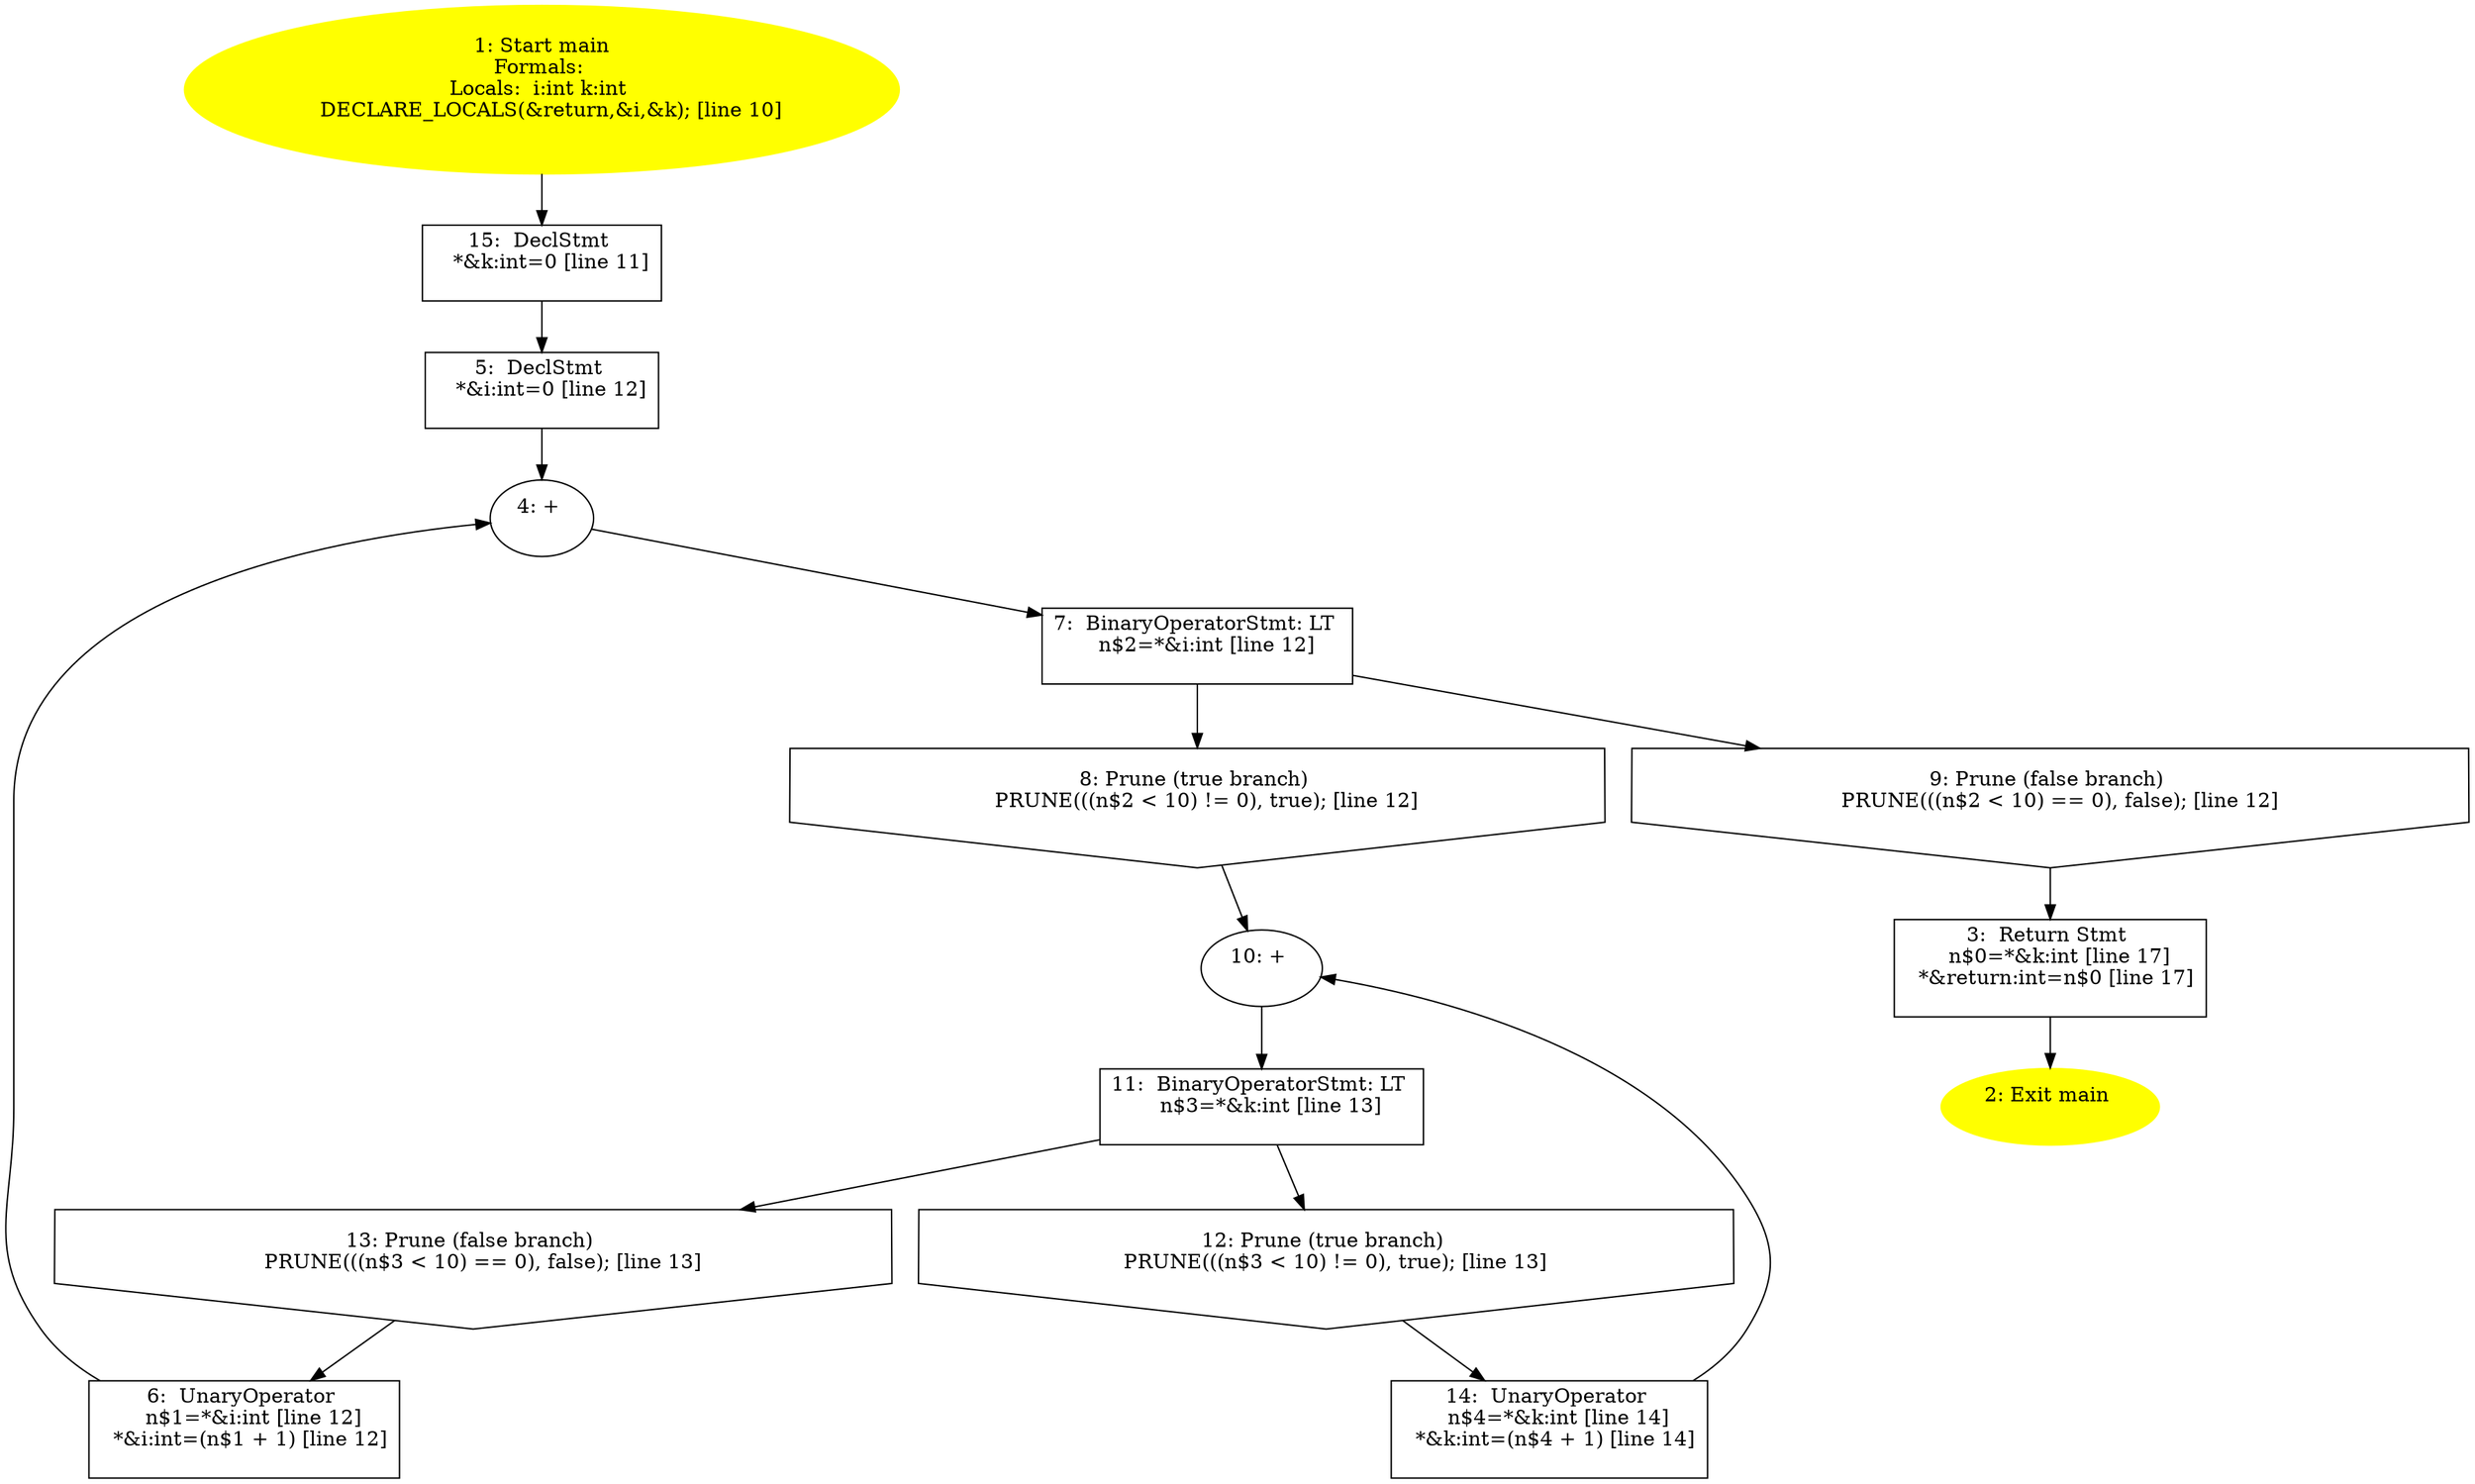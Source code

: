/* @generated */
digraph iCFG {
"main.fad58de7366495db4650cfefac2fcd61_15" [label="15:  DeclStmt \n   *&k:int=0 [line 11]\n " shape="box"]
	

	 "main.fad58de7366495db4650cfefac2fcd61_15" -> "main.fad58de7366495db4650cfefac2fcd61_5" ;
"main.fad58de7366495db4650cfefac2fcd61_14" [label="14:  UnaryOperator \n   n$4=*&k:int [line 14]\n  *&k:int=(n$4 + 1) [line 14]\n " shape="box"]
	

	 "main.fad58de7366495db4650cfefac2fcd61_14" -> "main.fad58de7366495db4650cfefac2fcd61_10" ;
"main.fad58de7366495db4650cfefac2fcd61_13" [label="13: Prune (false branch) \n   PRUNE(((n$3 < 10) == 0), false); [line 13]\n " shape="invhouse"]
	

	 "main.fad58de7366495db4650cfefac2fcd61_13" -> "main.fad58de7366495db4650cfefac2fcd61_6" ;
"main.fad58de7366495db4650cfefac2fcd61_12" [label="12: Prune (true branch) \n   PRUNE(((n$3 < 10) != 0), true); [line 13]\n " shape="invhouse"]
	

	 "main.fad58de7366495db4650cfefac2fcd61_12" -> "main.fad58de7366495db4650cfefac2fcd61_14" ;
"main.fad58de7366495db4650cfefac2fcd61_11" [label="11:  BinaryOperatorStmt: LT \n   n$3=*&k:int [line 13]\n " shape="box"]
	

	 "main.fad58de7366495db4650cfefac2fcd61_11" -> "main.fad58de7366495db4650cfefac2fcd61_12" ;
	 "main.fad58de7366495db4650cfefac2fcd61_11" -> "main.fad58de7366495db4650cfefac2fcd61_13" ;
"main.fad58de7366495db4650cfefac2fcd61_10" [label="10: + \n  " ]
	

	 "main.fad58de7366495db4650cfefac2fcd61_10" -> "main.fad58de7366495db4650cfefac2fcd61_11" ;
"main.fad58de7366495db4650cfefac2fcd61_9" [label="9: Prune (false branch) \n   PRUNE(((n$2 < 10) == 0), false); [line 12]\n " shape="invhouse"]
	

	 "main.fad58de7366495db4650cfefac2fcd61_9" -> "main.fad58de7366495db4650cfefac2fcd61_3" ;
"main.fad58de7366495db4650cfefac2fcd61_8" [label="8: Prune (true branch) \n   PRUNE(((n$2 < 10) != 0), true); [line 12]\n " shape="invhouse"]
	

	 "main.fad58de7366495db4650cfefac2fcd61_8" -> "main.fad58de7366495db4650cfefac2fcd61_10" ;
"main.fad58de7366495db4650cfefac2fcd61_7" [label="7:  BinaryOperatorStmt: LT \n   n$2=*&i:int [line 12]\n " shape="box"]
	

	 "main.fad58de7366495db4650cfefac2fcd61_7" -> "main.fad58de7366495db4650cfefac2fcd61_8" ;
	 "main.fad58de7366495db4650cfefac2fcd61_7" -> "main.fad58de7366495db4650cfefac2fcd61_9" ;
"main.fad58de7366495db4650cfefac2fcd61_6" [label="6:  UnaryOperator \n   n$1=*&i:int [line 12]\n  *&i:int=(n$1 + 1) [line 12]\n " shape="box"]
	

	 "main.fad58de7366495db4650cfefac2fcd61_6" -> "main.fad58de7366495db4650cfefac2fcd61_4" ;
"main.fad58de7366495db4650cfefac2fcd61_5" [label="5:  DeclStmt \n   *&i:int=0 [line 12]\n " shape="box"]
	

	 "main.fad58de7366495db4650cfefac2fcd61_5" -> "main.fad58de7366495db4650cfefac2fcd61_4" ;
"main.fad58de7366495db4650cfefac2fcd61_4" [label="4: + \n  " ]
	

	 "main.fad58de7366495db4650cfefac2fcd61_4" -> "main.fad58de7366495db4650cfefac2fcd61_7" ;
"main.fad58de7366495db4650cfefac2fcd61_3" [label="3:  Return Stmt \n   n$0=*&k:int [line 17]\n  *&return:int=n$0 [line 17]\n " shape="box"]
	

	 "main.fad58de7366495db4650cfefac2fcd61_3" -> "main.fad58de7366495db4650cfefac2fcd61_2" ;
"main.fad58de7366495db4650cfefac2fcd61_2" [label="2: Exit main \n  " color=yellow style=filled]
	

"main.fad58de7366495db4650cfefac2fcd61_1" [label="1: Start main\nFormals: \nLocals:  i:int k:int \n   DECLARE_LOCALS(&return,&i,&k); [line 10]\n " color=yellow style=filled]
	

	 "main.fad58de7366495db4650cfefac2fcd61_1" -> "main.fad58de7366495db4650cfefac2fcd61_15" ;
}
